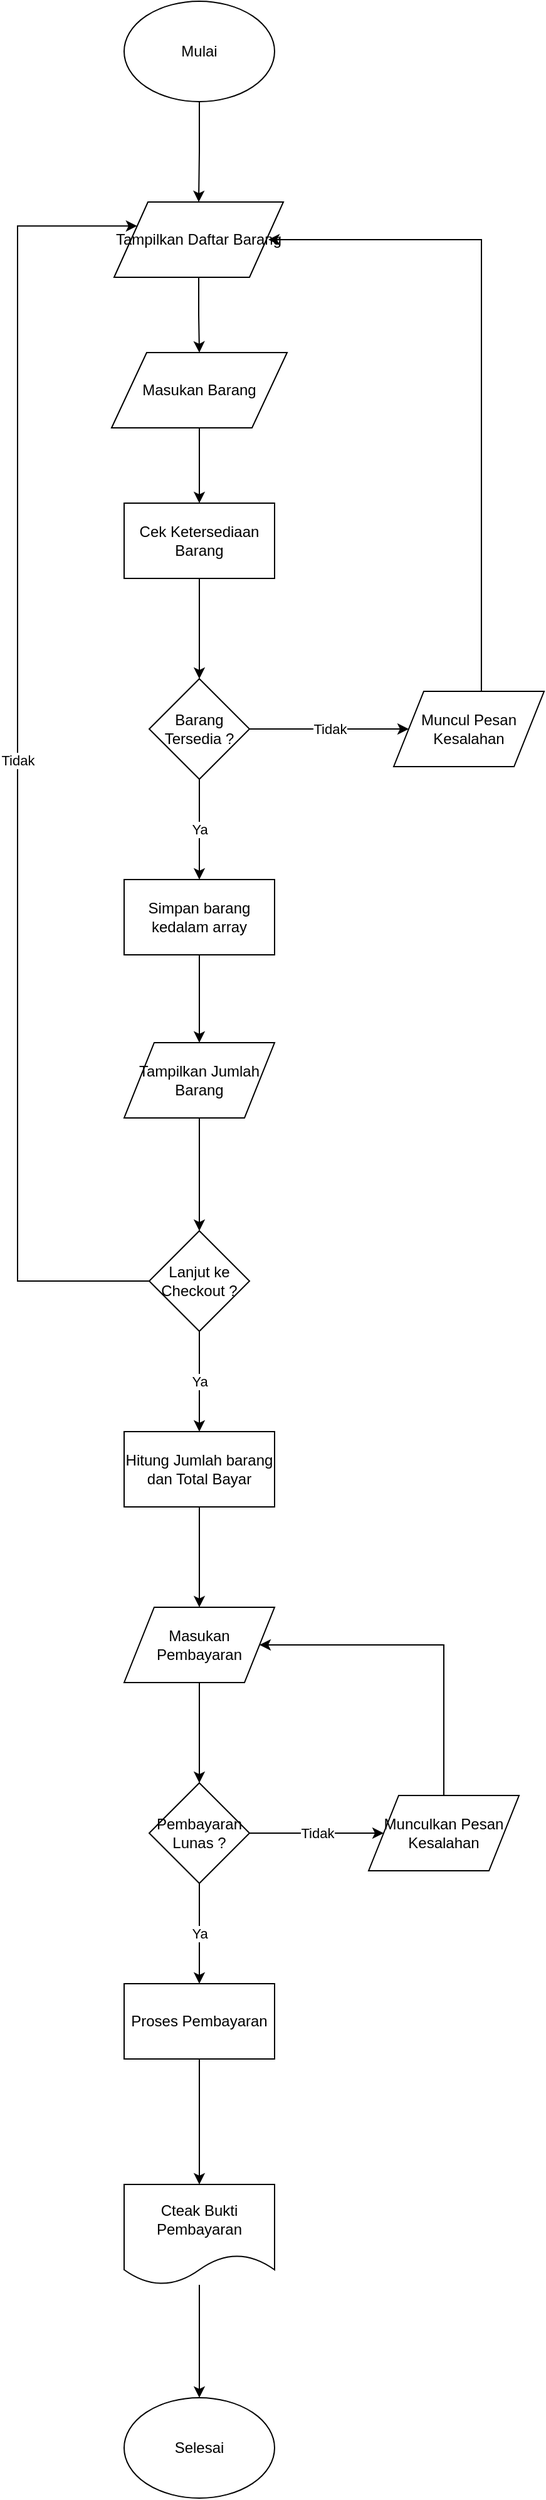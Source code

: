 <mxfile version="12.2.4" pages="1"><diagram id="9kVA59VOgu9zM7IzQXDq" name="Page-1"><mxGraphModel dx="1054" dy="773" grid="1" gridSize="10" guides="1" tooltips="1" connect="1" arrows="1" fold="1" page="1" pageScale="1" pageWidth="850" pageHeight="1100" math="0" shadow="0"><root><mxCell id="0"/><mxCell id="1" parent="0"/><mxCell id="4" style="edgeStyle=orthogonalEdgeStyle;rounded=0;orthogonalLoop=1;jettySize=auto;html=1;entryX=0.5;entryY=0;entryDx=0;entryDy=0;" parent="1" source="2" target="3" edge="1"><mxGeometry relative="1" as="geometry"/></mxCell><mxCell id="2" value="Mulai" style="ellipse;whiteSpace=wrap;html=1;" parent="1" vertex="1"><mxGeometry x="365" y="40" width="120" height="80" as="geometry"/></mxCell><mxCell id="6" style="edgeStyle=orthogonalEdgeStyle;rounded=0;orthogonalLoop=1;jettySize=auto;html=1;" parent="1" source="3" target="5" edge="1"><mxGeometry relative="1" as="geometry"/></mxCell><mxCell id="3" value="Tampilkan Daftar Barang" style="shape=parallelogram;perimeter=parallelogramPerimeter;whiteSpace=wrap;html=1;" parent="1" vertex="1"><mxGeometry x="357" y="200" width="135" height="60" as="geometry"/></mxCell><mxCell id="10" style="edgeStyle=orthogonalEdgeStyle;rounded=0;orthogonalLoop=1;jettySize=auto;html=1;entryX=0.5;entryY=0;entryDx=0;entryDy=0;" parent="1" source="5" target="8" edge="1"><mxGeometry relative="1" as="geometry"/></mxCell><mxCell id="5" value="Masukan Barang" style="shape=parallelogram;perimeter=parallelogramPerimeter;whiteSpace=wrap;html=1;" parent="1" vertex="1"><mxGeometry x="355" y="320" width="140" height="60" as="geometry"/></mxCell><mxCell id="11" style="edgeStyle=orthogonalEdgeStyle;rounded=0;orthogonalLoop=1;jettySize=auto;html=1;" parent="1" source="8" target="9" edge="1"><mxGeometry relative="1" as="geometry"/></mxCell><mxCell id="8" value="Cek Ketersediaan Barang" style="rounded=0;whiteSpace=wrap;html=1;" parent="1" vertex="1"><mxGeometry x="365" y="440" width="120" height="60" as="geometry"/></mxCell><mxCell id="13" value="Tidak" style="edgeStyle=orthogonalEdgeStyle;rounded=0;orthogonalLoop=1;jettySize=auto;html=1;" parent="1" source="9" target="12" edge="1"><mxGeometry relative="1" as="geometry"/></mxCell><mxCell id="16" value="Ya" style="edgeStyle=orthogonalEdgeStyle;rounded=0;orthogonalLoop=1;jettySize=auto;html=1;" parent="1" source="9" target="15" edge="1"><mxGeometry relative="1" as="geometry"/></mxCell><mxCell id="9" value="Barang Tersedia ?" style="rhombus;whiteSpace=wrap;html=1;" parent="1" vertex="1"><mxGeometry x="385" y="580" width="80" height="80" as="geometry"/></mxCell><mxCell id="14" style="edgeStyle=orthogonalEdgeStyle;rounded=0;orthogonalLoop=1;jettySize=auto;html=1;exitX=0.583;exitY=0;exitDx=0;exitDy=0;exitPerimeter=0;" parent="1" source="12" edge="1"><mxGeometry relative="1" as="geometry"><mxPoint x="480" y="230" as="targetPoint"/><Array as="points"><mxPoint x="650" y="230"/></Array></mxGeometry></mxCell><mxCell id="12" value="Muncul Pesan Kesalahan" style="shape=parallelogram;perimeter=parallelogramPerimeter;whiteSpace=wrap;html=1;" parent="1" vertex="1"><mxGeometry x="580" y="590" width="120" height="60" as="geometry"/></mxCell><mxCell id="18" style="edgeStyle=orthogonalEdgeStyle;rounded=0;orthogonalLoop=1;jettySize=auto;html=1;entryX=0.5;entryY=0;entryDx=0;entryDy=0;" parent="1" source="15" target="17" edge="1"><mxGeometry relative="1" as="geometry"/></mxCell><mxCell id="15" value="Simpan barang kedalam array" style="rounded=0;whiteSpace=wrap;html=1;" parent="1" vertex="1"><mxGeometry x="365" y="740" width="120" height="60" as="geometry"/></mxCell><mxCell id="20" style="edgeStyle=orthogonalEdgeStyle;rounded=0;orthogonalLoop=1;jettySize=auto;html=1;entryX=0.5;entryY=0;entryDx=0;entryDy=0;" parent="1" source="17" target="19" edge="1"><mxGeometry relative="1" as="geometry"/></mxCell><mxCell id="17" value="Tampilkan Jumlah Barang" style="shape=parallelogram;perimeter=parallelogramPerimeter;whiteSpace=wrap;html=1;" parent="1" vertex="1"><mxGeometry x="365" y="870" width="120" height="60" as="geometry"/></mxCell><mxCell id="21" value="Tidak" style="edgeStyle=orthogonalEdgeStyle;rounded=0;orthogonalLoop=1;jettySize=auto;html=1;entryX=0;entryY=0.25;entryDx=0;entryDy=0;" parent="1" source="19" target="3" edge="1"><mxGeometry relative="1" as="geometry"><Array as="points"><mxPoint x="280" y="1060"/><mxPoint x="280" y="219"/></Array></mxGeometry></mxCell><mxCell id="23" value="Ya" style="edgeStyle=orthogonalEdgeStyle;rounded=0;orthogonalLoop=1;jettySize=auto;html=1;" parent="1" source="19" target="22" edge="1"><mxGeometry relative="1" as="geometry"/></mxCell><mxCell id="19" value="Lanjut ke Checkout ?" style="rhombus;whiteSpace=wrap;html=1;" parent="1" vertex="1"><mxGeometry x="385" y="1020" width="80" height="80" as="geometry"/></mxCell><mxCell id="25" style="edgeStyle=orthogonalEdgeStyle;rounded=0;orthogonalLoop=1;jettySize=auto;html=1;" parent="1" source="22" target="24" edge="1"><mxGeometry relative="1" as="geometry"/></mxCell><mxCell id="22" value="Hitung Jumlah barang dan Total Bayar" style="rounded=0;whiteSpace=wrap;html=1;" parent="1" vertex="1"><mxGeometry x="365" y="1180" width="120" height="60" as="geometry"/></mxCell><mxCell id="28" style="edgeStyle=orthogonalEdgeStyle;rounded=0;orthogonalLoop=1;jettySize=auto;html=1;" parent="1" source="24" target="26" edge="1"><mxGeometry relative="1" as="geometry"/></mxCell><mxCell id="24" value="Masukan Pembayaran" style="shape=parallelogram;perimeter=parallelogramPerimeter;whiteSpace=wrap;html=1;" parent="1" vertex="1"><mxGeometry x="365" y="1320" width="120" height="60" as="geometry"/></mxCell><mxCell id="29" value="Tidak" style="edgeStyle=orthogonalEdgeStyle;rounded=0;orthogonalLoop=1;jettySize=auto;html=1;entryX=0;entryY=0.5;entryDx=0;entryDy=0;" parent="1" source="26" target="27" edge="1"><mxGeometry relative="1" as="geometry"/></mxCell><mxCell id="32" value="Ya" style="edgeStyle=orthogonalEdgeStyle;rounded=0;orthogonalLoop=1;jettySize=auto;html=1;" parent="1" source="26" target="31" edge="1"><mxGeometry relative="1" as="geometry"/></mxCell><mxCell id="26" value="Pembayaran Lunas ?" style="rhombus;whiteSpace=wrap;html=1;" parent="1" vertex="1"><mxGeometry x="385" y="1460" width="80" height="80" as="geometry"/></mxCell><mxCell id="30" style="edgeStyle=orthogonalEdgeStyle;rounded=0;orthogonalLoop=1;jettySize=auto;html=1;entryX=1;entryY=0.5;entryDx=0;entryDy=0;" parent="1" source="27" target="24" edge="1"><mxGeometry relative="1" as="geometry"><Array as="points"><mxPoint x="620" y="1350"/></Array></mxGeometry></mxCell><mxCell id="27" value="Munculkan Pesan Kesalahan" style="shape=parallelogram;perimeter=parallelogramPerimeter;whiteSpace=wrap;html=1;" parent="1" vertex="1"><mxGeometry x="560" y="1470" width="120" height="60" as="geometry"/></mxCell><mxCell id="34" style="edgeStyle=orthogonalEdgeStyle;rounded=0;orthogonalLoop=1;jettySize=auto;html=1;" parent="1" source="31" target="33" edge="1"><mxGeometry relative="1" as="geometry"/></mxCell><mxCell id="31" value="Proses Pembayaran" style="rounded=0;whiteSpace=wrap;html=1;" parent="1" vertex="1"><mxGeometry x="365" y="1620" width="120" height="60" as="geometry"/></mxCell><mxCell id="36" style="edgeStyle=orthogonalEdgeStyle;rounded=0;orthogonalLoop=1;jettySize=auto;html=1;" parent="1" source="33" target="35" edge="1"><mxGeometry relative="1" as="geometry"/></mxCell><mxCell id="33" value="Cteak Bukti Pembayaran" style="shape=document;whiteSpace=wrap;html=1;boundedLbl=1;" parent="1" vertex="1"><mxGeometry x="365" y="1780" width="120" height="80" as="geometry"/></mxCell><mxCell id="35" value="Selesai" style="ellipse;whiteSpace=wrap;html=1;" parent="1" vertex="1"><mxGeometry x="365" y="1950" width="120" height="80" as="geometry"/></mxCell></root></mxGraphModel></diagram></mxfile>